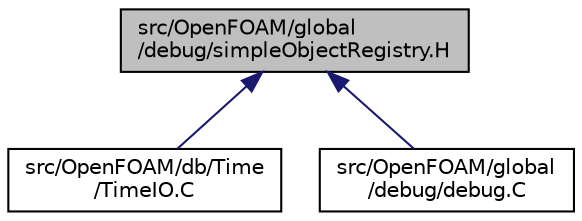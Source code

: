digraph "src/OpenFOAM/global/debug/simpleObjectRegistry.H"
{
  bgcolor="transparent";
  edge [fontname="Helvetica",fontsize="10",labelfontname="Helvetica",labelfontsize="10"];
  node [fontname="Helvetica",fontsize="10",shape=record];
  Node1 [label="src/OpenFOAM/global\l/debug/simpleObjectRegistry.H",height=0.2,width=0.4,color="black", fillcolor="grey75", style="filled", fontcolor="black"];
  Node1 -> Node2 [dir="back",color="midnightblue",fontsize="10",style="solid",fontname="Helvetica"];
  Node2 [label="src/OpenFOAM/db/Time\l/TimeIO.C",height=0.2,width=0.4,color="black",URL="$a08166.html"];
  Node1 -> Node3 [dir="back",color="midnightblue",fontsize="10",style="solid",fontname="Helvetica"];
  Node3 [label="src/OpenFOAM/global\l/debug/debug.C",height=0.2,width=0.4,color="black",URL="$a08481.html",tooltip="Class for handling debugging switches. "];
}
